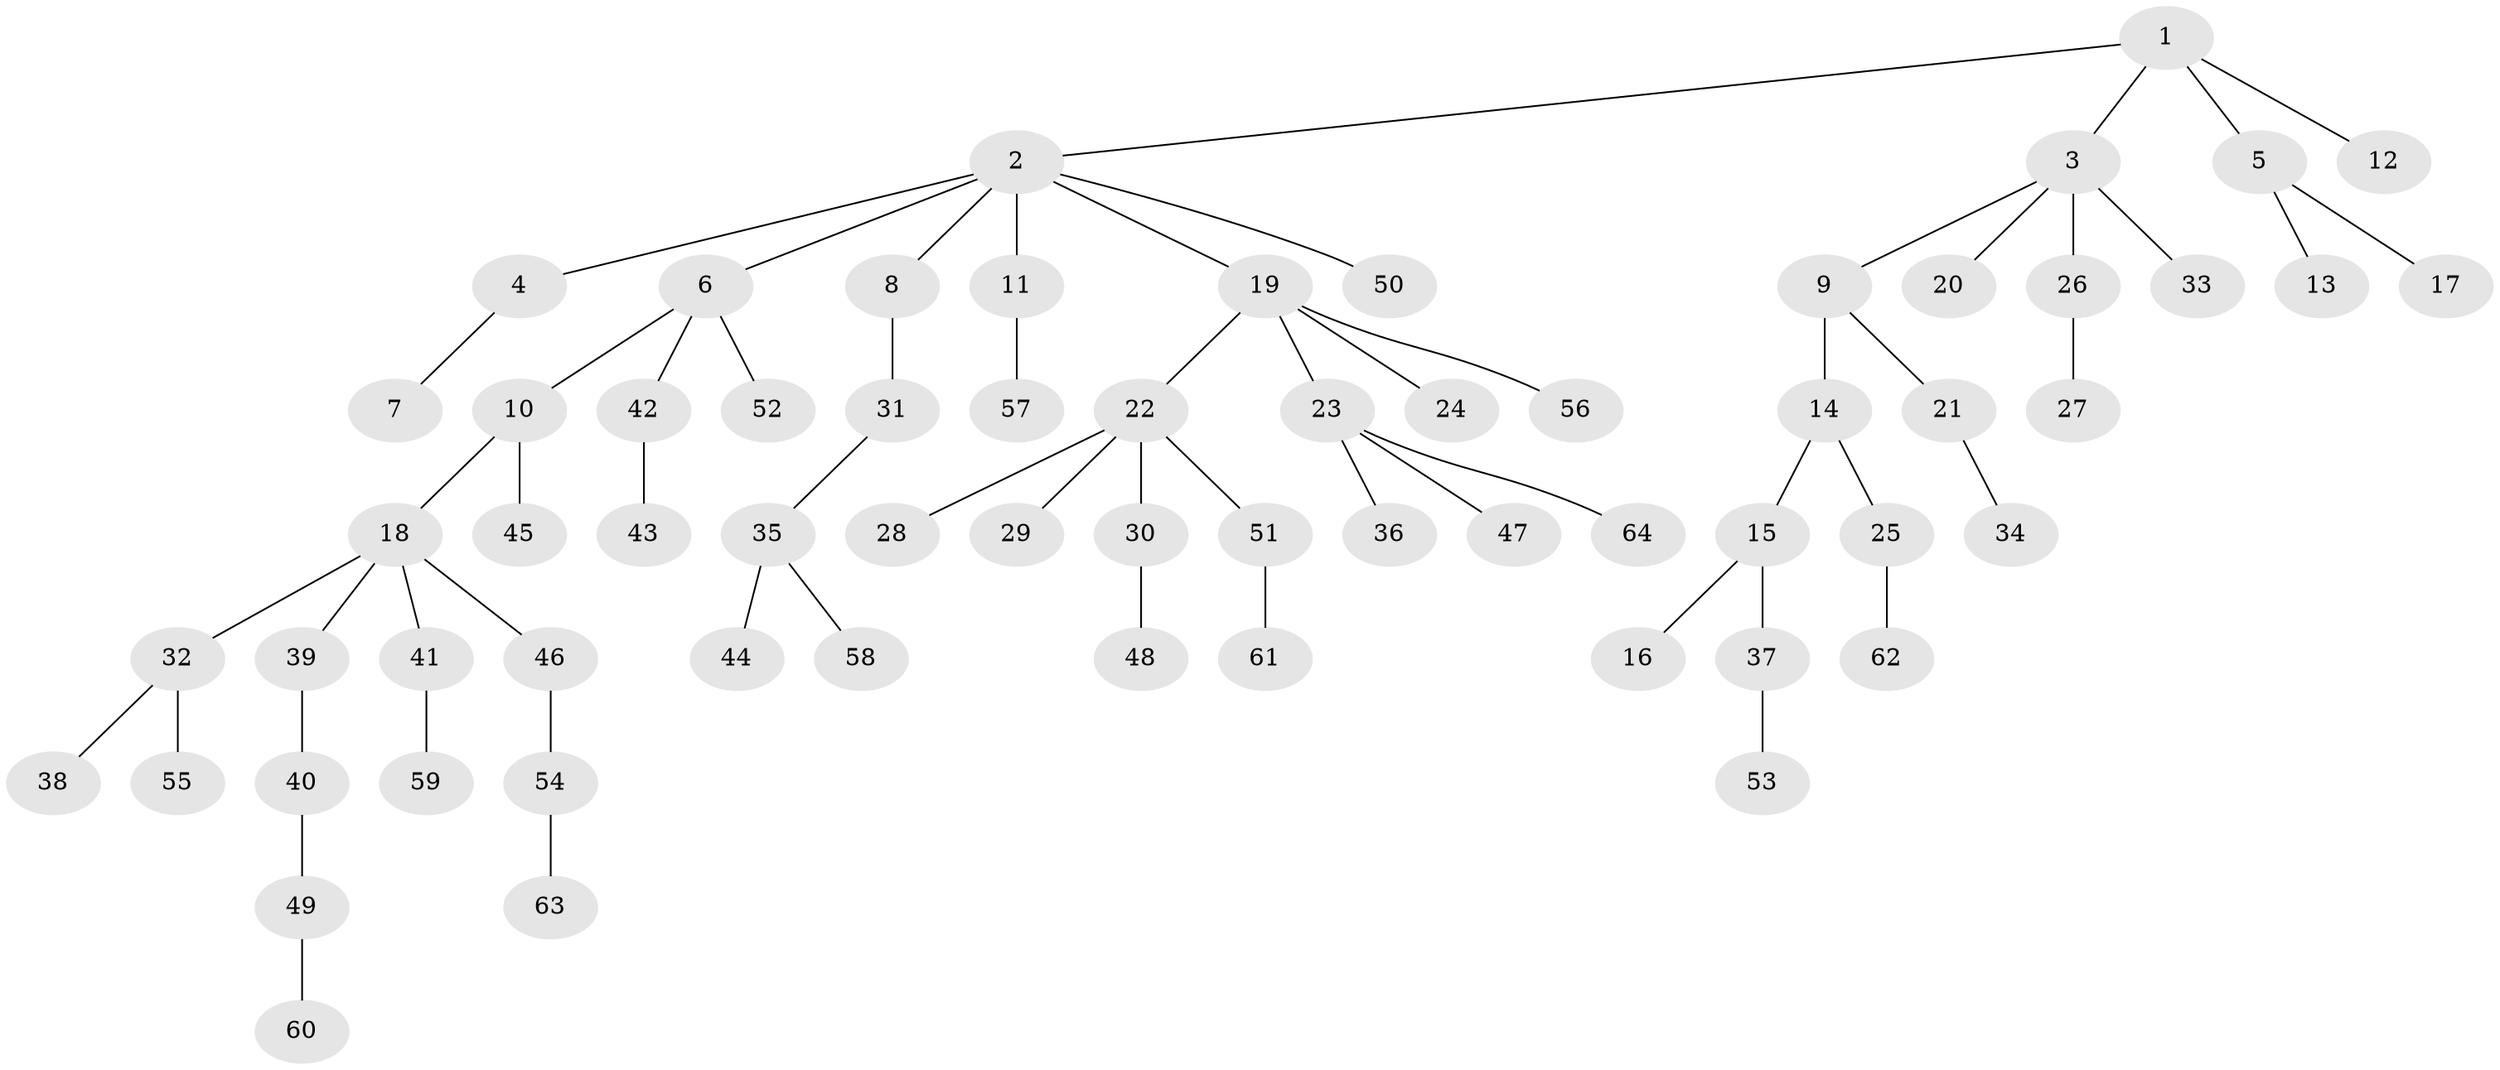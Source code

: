 // Generated by graph-tools (version 1.1) at 2025/15/03/09/25 04:15:32]
// undirected, 64 vertices, 63 edges
graph export_dot {
graph [start="1"]
  node [color=gray90,style=filled];
  1;
  2;
  3;
  4;
  5;
  6;
  7;
  8;
  9;
  10;
  11;
  12;
  13;
  14;
  15;
  16;
  17;
  18;
  19;
  20;
  21;
  22;
  23;
  24;
  25;
  26;
  27;
  28;
  29;
  30;
  31;
  32;
  33;
  34;
  35;
  36;
  37;
  38;
  39;
  40;
  41;
  42;
  43;
  44;
  45;
  46;
  47;
  48;
  49;
  50;
  51;
  52;
  53;
  54;
  55;
  56;
  57;
  58;
  59;
  60;
  61;
  62;
  63;
  64;
  1 -- 2;
  1 -- 3;
  1 -- 5;
  1 -- 12;
  2 -- 4;
  2 -- 6;
  2 -- 8;
  2 -- 11;
  2 -- 19;
  2 -- 50;
  3 -- 9;
  3 -- 20;
  3 -- 26;
  3 -- 33;
  4 -- 7;
  5 -- 13;
  5 -- 17;
  6 -- 10;
  6 -- 42;
  6 -- 52;
  8 -- 31;
  9 -- 14;
  9 -- 21;
  10 -- 18;
  10 -- 45;
  11 -- 57;
  14 -- 15;
  14 -- 25;
  15 -- 16;
  15 -- 37;
  18 -- 32;
  18 -- 39;
  18 -- 41;
  18 -- 46;
  19 -- 22;
  19 -- 23;
  19 -- 24;
  19 -- 56;
  21 -- 34;
  22 -- 28;
  22 -- 29;
  22 -- 30;
  22 -- 51;
  23 -- 36;
  23 -- 47;
  23 -- 64;
  25 -- 62;
  26 -- 27;
  30 -- 48;
  31 -- 35;
  32 -- 38;
  32 -- 55;
  35 -- 44;
  35 -- 58;
  37 -- 53;
  39 -- 40;
  40 -- 49;
  41 -- 59;
  42 -- 43;
  46 -- 54;
  49 -- 60;
  51 -- 61;
  54 -- 63;
}
